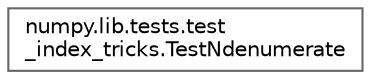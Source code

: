 digraph "Graphical Class Hierarchy"
{
 // LATEX_PDF_SIZE
  bgcolor="transparent";
  edge [fontname=Helvetica,fontsize=10,labelfontname=Helvetica,labelfontsize=10];
  node [fontname=Helvetica,fontsize=10,shape=box,height=0.2,width=0.4];
  rankdir="LR";
  Node0 [id="Node000000",label="numpy.lib.tests.test\l_index_tricks.TestNdenumerate",height=0.2,width=0.4,color="grey40", fillcolor="white", style="filled",URL="$d1/d10/classnumpy_1_1lib_1_1tests_1_1test__index__tricks_1_1TestNdenumerate.html",tooltip=" "];
}
